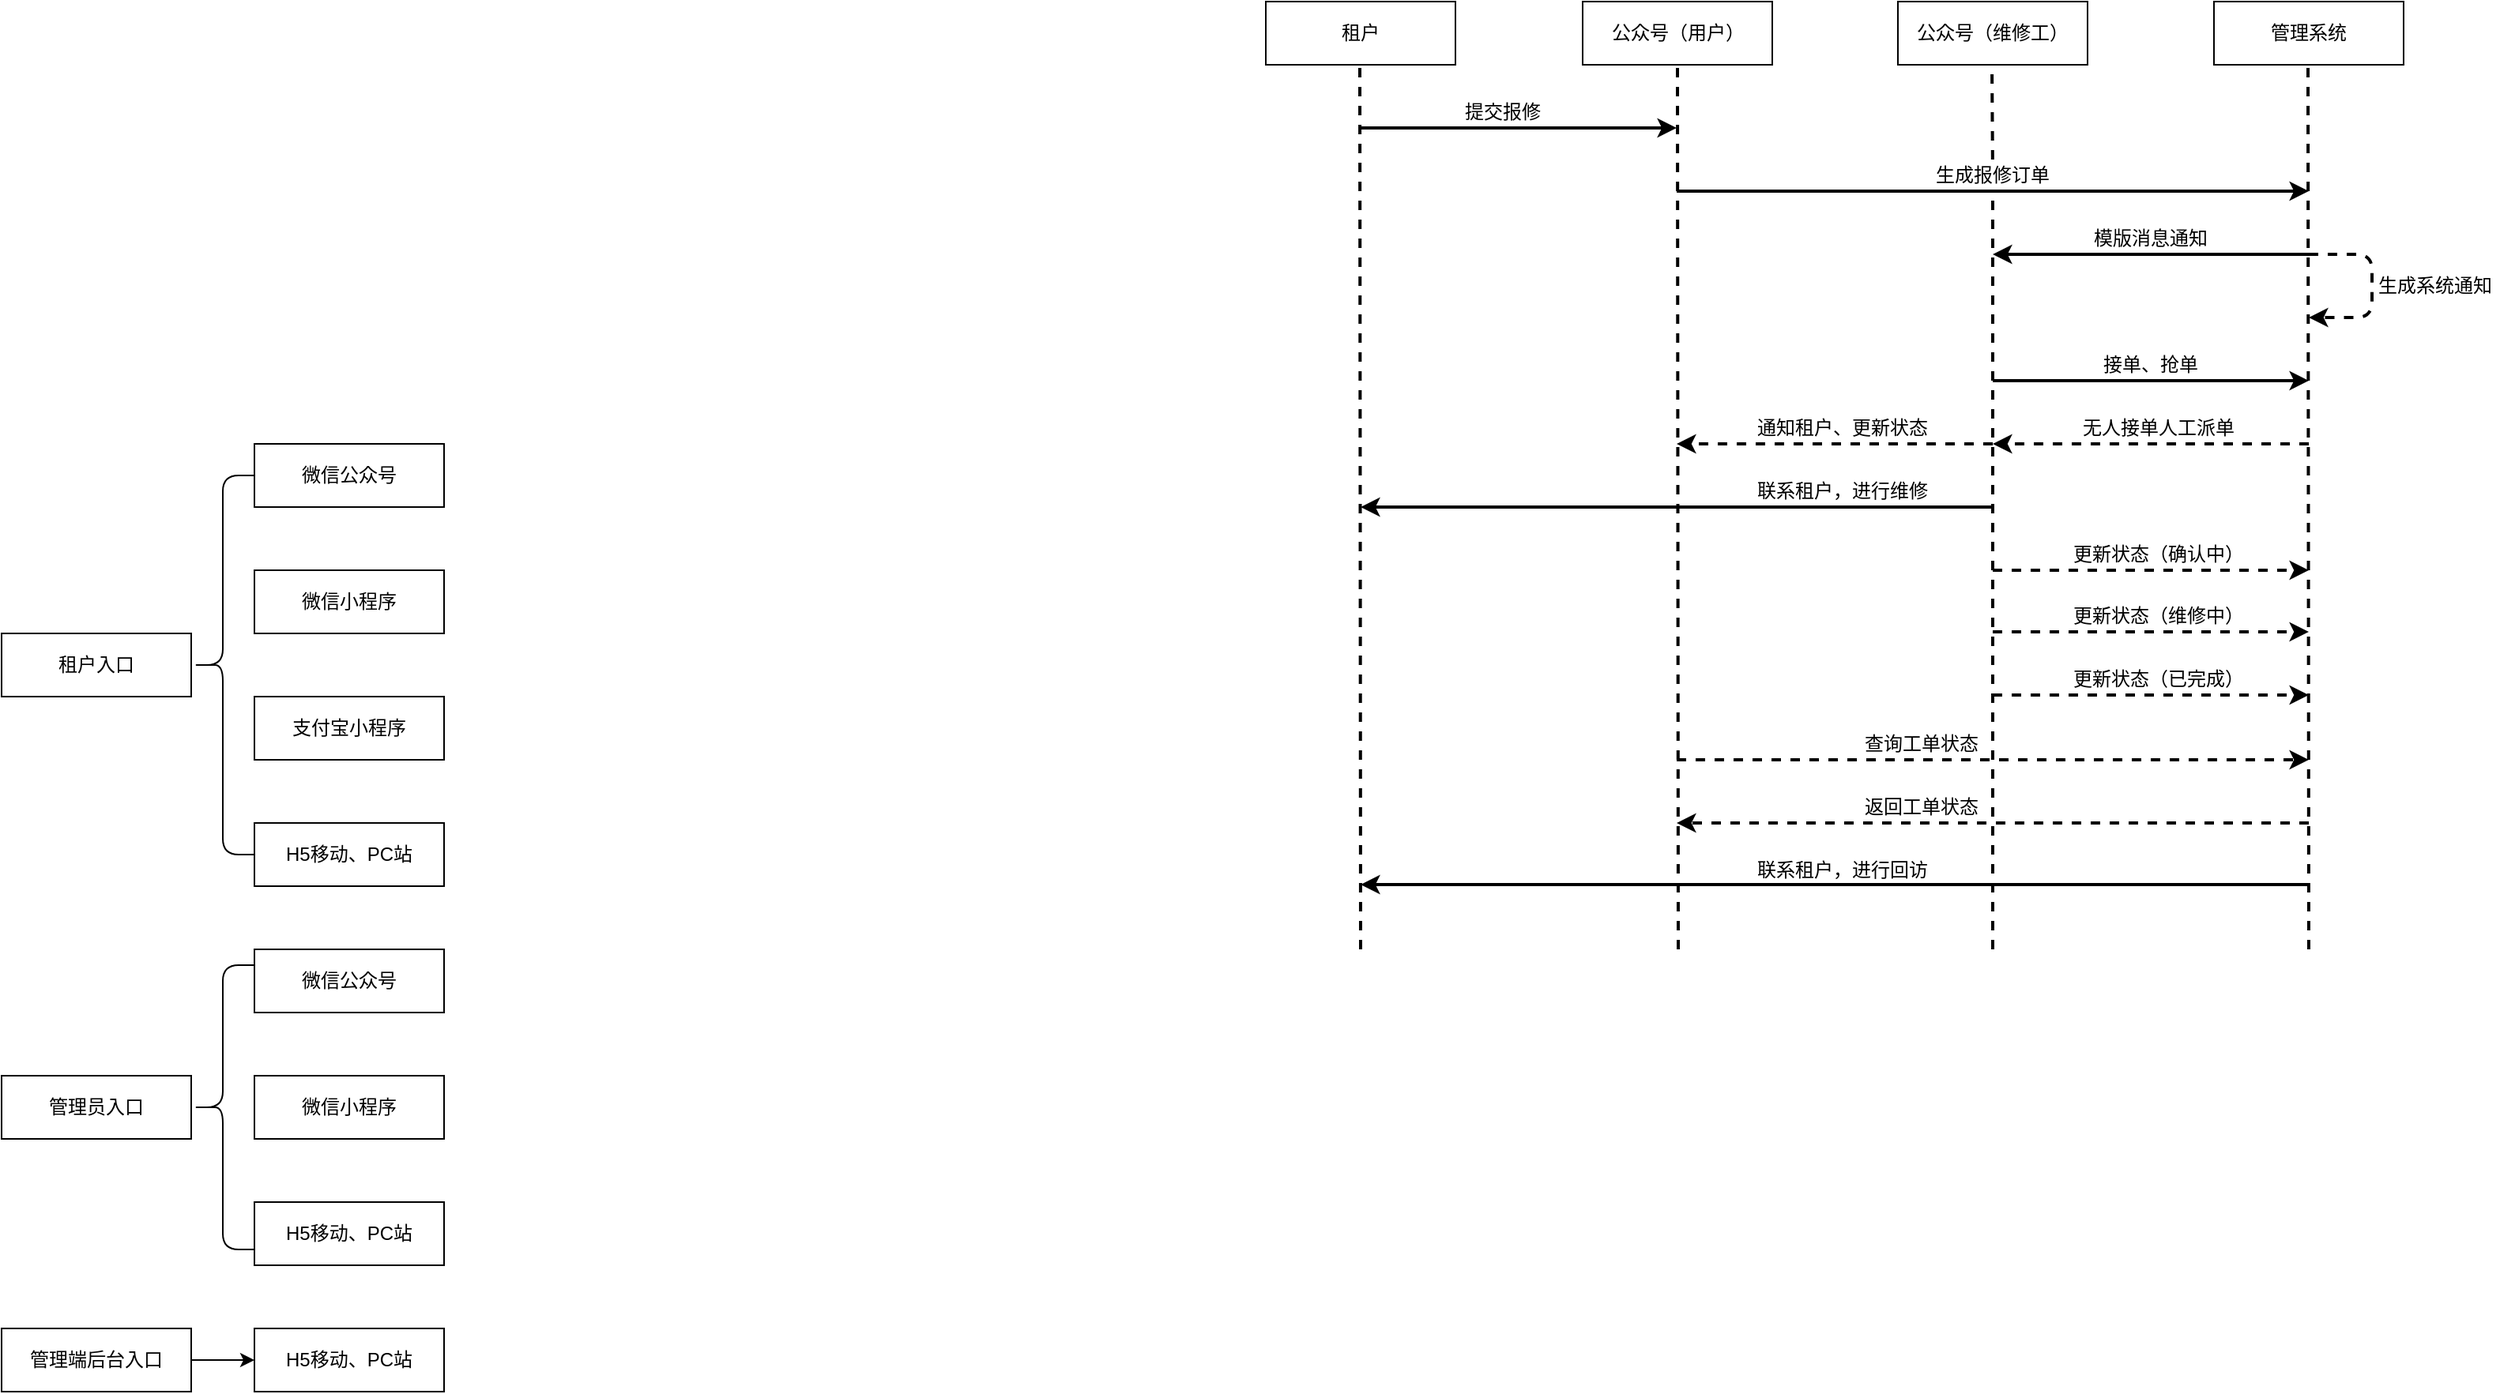 <mxfile version="14.7.1" type="github">
  <diagram id="moyvBZoqEqQ-8UYQ3a70" name="Page-1">
    <mxGraphModel dx="1186" dy="740" grid="1" gridSize="10" guides="1" tooltips="1" connect="1" arrows="1" fold="1" page="1" pageScale="1" pageWidth="827" pageHeight="1169" math="0" shadow="0">
      <root>
        <mxCell id="0" />
        <mxCell id="1" parent="0" />
        <mxCell id="YB-uOoayBmhUFbvPWa7u-1" value="管理员入口" style="rounded=0;whiteSpace=wrap;html=1;" parent="1" vertex="1">
          <mxGeometry x="240" y="880" width="120" height="40" as="geometry" />
        </mxCell>
        <mxCell id="YB-uOoayBmhUFbvPWa7u-2" value="租户入口" style="rounded=0;whiteSpace=wrap;html=1;" parent="1" vertex="1">
          <mxGeometry x="240" y="600" width="120" height="40" as="geometry" />
        </mxCell>
        <mxCell id="YB-uOoayBmhUFbvPWa7u-16" style="edgeStyle=orthogonalEdgeStyle;rounded=0;orthogonalLoop=1;jettySize=auto;html=1;exitX=1;exitY=0.5;exitDx=0;exitDy=0;entryX=0;entryY=0.5;entryDx=0;entryDy=0;" parent="1" source="YB-uOoayBmhUFbvPWa7u-3" target="YB-uOoayBmhUFbvPWa7u-15" edge="1">
          <mxGeometry relative="1" as="geometry" />
        </mxCell>
        <mxCell id="YB-uOoayBmhUFbvPWa7u-3" value="管理端后台入口" style="rounded=0;whiteSpace=wrap;html=1;" parent="1" vertex="1">
          <mxGeometry x="240" y="1040" width="120" height="40" as="geometry" />
        </mxCell>
        <mxCell id="YB-uOoayBmhUFbvPWa7u-4" value="微信公众号" style="rounded=0;whiteSpace=wrap;html=1;" parent="1" vertex="1">
          <mxGeometry x="400" y="480" width="120" height="40" as="geometry" />
        </mxCell>
        <mxCell id="YB-uOoayBmhUFbvPWa7u-5" value="微信小程序" style="rounded=0;whiteSpace=wrap;html=1;" parent="1" vertex="1">
          <mxGeometry x="400" y="560" width="120" height="40" as="geometry" />
        </mxCell>
        <mxCell id="YB-uOoayBmhUFbvPWa7u-6" value="支付宝小程序" style="rounded=0;whiteSpace=wrap;html=1;" parent="1" vertex="1">
          <mxGeometry x="400" y="640" width="120" height="40" as="geometry" />
        </mxCell>
        <mxCell id="YB-uOoayBmhUFbvPWa7u-9" value="" style="shape=curlyBracket;whiteSpace=wrap;html=1;rounded=1;" parent="1" vertex="1">
          <mxGeometry x="360" y="500" width="40" height="240" as="geometry" />
        </mxCell>
        <mxCell id="YB-uOoayBmhUFbvPWa7u-10" value="H5移动、PC站" style="rounded=0;whiteSpace=wrap;html=1;" parent="1" vertex="1">
          <mxGeometry x="400" y="720" width="120" height="40" as="geometry" />
        </mxCell>
        <mxCell id="YB-uOoayBmhUFbvPWa7u-11" value="H5移动、PC站" style="rounded=0;whiteSpace=wrap;html=1;" parent="1" vertex="1">
          <mxGeometry x="400" y="960" width="120" height="40" as="geometry" />
        </mxCell>
        <mxCell id="YB-uOoayBmhUFbvPWa7u-12" value="微信公众号" style="rounded=0;whiteSpace=wrap;html=1;" parent="1" vertex="1">
          <mxGeometry x="400" y="800" width="120" height="40" as="geometry" />
        </mxCell>
        <mxCell id="YB-uOoayBmhUFbvPWa7u-13" value="微信小程序" style="rounded=0;whiteSpace=wrap;html=1;" parent="1" vertex="1">
          <mxGeometry x="400" y="880" width="120" height="40" as="geometry" />
        </mxCell>
        <mxCell id="YB-uOoayBmhUFbvPWa7u-14" value="" style="shape=curlyBracket;whiteSpace=wrap;html=1;rounded=1;" parent="1" vertex="1">
          <mxGeometry x="360" y="810" width="40" height="180" as="geometry" />
        </mxCell>
        <mxCell id="YB-uOoayBmhUFbvPWa7u-15" value="H5移动、PC站" style="rounded=0;whiteSpace=wrap;html=1;" parent="1" vertex="1">
          <mxGeometry x="400" y="1040" width="120" height="40" as="geometry" />
        </mxCell>
        <mxCell id="7Hp0aEXJhVOCBosLb66T-6" value="公众号（用户）" style="rounded=0;whiteSpace=wrap;html=1;" vertex="1" parent="1">
          <mxGeometry x="1240.5" y="200" width="120" height="40" as="geometry" />
        </mxCell>
        <mxCell id="7Hp0aEXJhVOCBosLb66T-7" value="公众号（维修工）" style="rounded=0;whiteSpace=wrap;html=1;" vertex="1" parent="1">
          <mxGeometry x="1440" y="200" width="120" height="40" as="geometry" />
        </mxCell>
        <mxCell id="7Hp0aEXJhVOCBosLb66T-8" value="管理系统" style="rounded=0;whiteSpace=wrap;html=1;" vertex="1" parent="1">
          <mxGeometry x="1640" y="200" width="120" height="40" as="geometry" />
        </mxCell>
        <mxCell id="7Hp0aEXJhVOCBosLb66T-9" value="" style="endArrow=none;dashed=1;html=1;entryX=0.5;entryY=1;entryDx=0;entryDy=0;strokeWidth=2;" edge="1" parent="1" target="7Hp0aEXJhVOCBosLb66T-6">
          <mxGeometry width="50" height="50" relative="1" as="geometry">
            <mxPoint x="1301" y="800" as="sourcePoint" />
            <mxPoint x="1325.5" y="290" as="targetPoint" />
          </mxGeometry>
        </mxCell>
        <mxCell id="7Hp0aEXJhVOCBosLb66T-13" value="" style="endArrow=none;dashed=1;html=1;entryX=0.5;entryY=1;entryDx=0;entryDy=0;strokeWidth=2;startArrow=none;" edge="1" parent="1" source="7Hp0aEXJhVOCBosLb66T-21">
          <mxGeometry width="50" height="50" relative="1" as="geometry">
            <mxPoint x="1500" y="740" as="sourcePoint" />
            <mxPoint x="1499.5" y="240" as="targetPoint" />
          </mxGeometry>
        </mxCell>
        <mxCell id="7Hp0aEXJhVOCBosLb66T-14" value="" style="endArrow=none;dashed=1;html=1;entryX=0.5;entryY=1;entryDx=0;entryDy=0;strokeWidth=2;" edge="1" parent="1">
          <mxGeometry width="50" height="50" relative="1" as="geometry">
            <mxPoint x="1700" y="800" as="sourcePoint" />
            <mxPoint x="1699.5" y="240" as="targetPoint" />
          </mxGeometry>
        </mxCell>
        <mxCell id="7Hp0aEXJhVOCBosLb66T-16" value="租户" style="rounded=0;whiteSpace=wrap;html=1;" vertex="1" parent="1">
          <mxGeometry x="1040" y="200" width="120" height="40" as="geometry" />
        </mxCell>
        <mxCell id="7Hp0aEXJhVOCBosLb66T-17" value="" style="endArrow=none;dashed=1;html=1;entryX=0.5;entryY=1;entryDx=0;entryDy=0;strokeWidth=2;" edge="1" parent="1">
          <mxGeometry width="50" height="50" relative="1" as="geometry">
            <mxPoint x="1100" y="800" as="sourcePoint" />
            <mxPoint x="1099.5" y="240" as="targetPoint" />
          </mxGeometry>
        </mxCell>
        <mxCell id="7Hp0aEXJhVOCBosLb66T-18" value="" style="endArrow=classic;html=1;strokeWidth=2;" edge="1" parent="1">
          <mxGeometry width="50" height="50" relative="1" as="geometry">
            <mxPoint x="1100" y="280" as="sourcePoint" />
            <mxPoint x="1300" y="280" as="targetPoint" />
          </mxGeometry>
        </mxCell>
        <mxCell id="7Hp0aEXJhVOCBosLb66T-19" value="提交报修" style="text;html=1;strokeColor=none;fillColor=none;align=center;verticalAlign=middle;whiteSpace=wrap;rounded=0;" vertex="1" parent="1">
          <mxGeometry x="1150" y="260" width="80" height="20" as="geometry" />
        </mxCell>
        <mxCell id="7Hp0aEXJhVOCBosLb66T-20" value="" style="endArrow=classic;html=1;strokeWidth=2;" edge="1" parent="1">
          <mxGeometry width="50" height="50" relative="1" as="geometry">
            <mxPoint x="1300" y="320" as="sourcePoint" />
            <mxPoint x="1700" y="320" as="targetPoint" />
          </mxGeometry>
        </mxCell>
        <mxCell id="7Hp0aEXJhVOCBosLb66T-24" value="" style="endArrow=classic;html=1;strokeWidth=2;" edge="1" parent="1">
          <mxGeometry width="50" height="50" relative="1" as="geometry">
            <mxPoint x="1700" y="360" as="sourcePoint" />
            <mxPoint x="1500" y="360" as="targetPoint" />
          </mxGeometry>
        </mxCell>
        <mxCell id="7Hp0aEXJhVOCBosLb66T-25" value="模版消息通知" style="text;html=1;strokeColor=none;fillColor=none;align=center;verticalAlign=middle;whiteSpace=wrap;rounded=0;" vertex="1" parent="1">
          <mxGeometry x="1560" y="340" width="80" height="20" as="geometry" />
        </mxCell>
        <mxCell id="7Hp0aEXJhVOCBosLb66T-27" value="" style="edgeStyle=elbowEdgeStyle;elbow=horizontal;endArrow=classic;html=1;strokeWidth=2;dashed=1;" edge="1" parent="1">
          <mxGeometry width="50" height="50" relative="1" as="geometry">
            <mxPoint x="1700" y="360" as="sourcePoint" />
            <mxPoint x="1700" y="400" as="targetPoint" />
            <Array as="points">
              <mxPoint x="1740" y="380" />
            </Array>
          </mxGeometry>
        </mxCell>
        <mxCell id="7Hp0aEXJhVOCBosLb66T-21" value="生成报修订单" style="text;html=1;strokeColor=none;fillColor=none;align=center;verticalAlign=middle;whiteSpace=wrap;rounded=0;" vertex="1" parent="1">
          <mxGeometry x="1460" y="300" width="80" height="20" as="geometry" />
        </mxCell>
        <mxCell id="7Hp0aEXJhVOCBosLb66T-28" value="" style="endArrow=none;dashed=1;html=1;entryX=0.5;entryY=1;entryDx=0;entryDy=0;strokeWidth=2;" edge="1" parent="1" target="7Hp0aEXJhVOCBosLb66T-21">
          <mxGeometry width="50" height="50" relative="1" as="geometry">
            <mxPoint x="1500" y="800" as="sourcePoint" />
            <mxPoint x="1499.5" y="240" as="targetPoint" />
          </mxGeometry>
        </mxCell>
        <mxCell id="7Hp0aEXJhVOCBosLb66T-29" value="生成系统通知" style="text;html=1;strokeColor=none;fillColor=none;align=center;verticalAlign=middle;whiteSpace=wrap;rounded=0;" vertex="1" parent="1">
          <mxGeometry x="1740" y="370" width="80" height="20" as="geometry" />
        </mxCell>
        <mxCell id="7Hp0aEXJhVOCBosLb66T-31" value="" style="endArrow=classic;html=1;strokeWidth=2;" edge="1" parent="1">
          <mxGeometry width="50" height="50" relative="1" as="geometry">
            <mxPoint x="1500" y="440" as="sourcePoint" />
            <mxPoint x="1700" y="440" as="targetPoint" />
          </mxGeometry>
        </mxCell>
        <mxCell id="7Hp0aEXJhVOCBosLb66T-32" value="接单、抢单" style="text;html=1;strokeColor=none;fillColor=none;align=center;verticalAlign=middle;whiteSpace=wrap;rounded=0;" vertex="1" parent="1">
          <mxGeometry x="1560" y="420" width="80" height="20" as="geometry" />
        </mxCell>
        <mxCell id="7Hp0aEXJhVOCBosLb66T-33" value="" style="endArrow=classic;html=1;dashed=1;strokeWidth=2;" edge="1" parent="1">
          <mxGeometry width="50" height="50" relative="1" as="geometry">
            <mxPoint x="1700" y="480" as="sourcePoint" />
            <mxPoint x="1500" y="480" as="targetPoint" />
          </mxGeometry>
        </mxCell>
        <mxCell id="7Hp0aEXJhVOCBosLb66T-34" value="无人接单人工派单" style="text;html=1;strokeColor=none;fillColor=none;align=center;verticalAlign=middle;whiteSpace=wrap;rounded=0;" vertex="1" parent="1">
          <mxGeometry x="1550" y="460" width="110" height="20" as="geometry" />
        </mxCell>
        <mxCell id="7Hp0aEXJhVOCBosLb66T-35" value="" style="endArrow=classic;html=1;strokeWidth=2;dashed=1;" edge="1" parent="1">
          <mxGeometry width="50" height="50" relative="1" as="geometry">
            <mxPoint x="1500" y="480" as="sourcePoint" />
            <mxPoint x="1300" y="480" as="targetPoint" />
          </mxGeometry>
        </mxCell>
        <mxCell id="7Hp0aEXJhVOCBosLb66T-37" value="通知租户、更新状态" style="text;html=1;strokeColor=none;fillColor=none;align=center;verticalAlign=middle;whiteSpace=wrap;rounded=0;" vertex="1" parent="1">
          <mxGeometry x="1350" y="460" width="110" height="20" as="geometry" />
        </mxCell>
        <mxCell id="7Hp0aEXJhVOCBosLb66T-38" value="" style="endArrow=classic;html=1;strokeWidth=2;" edge="1" parent="1">
          <mxGeometry width="50" height="50" relative="1" as="geometry">
            <mxPoint x="1500" y="520" as="sourcePoint" />
            <mxPoint x="1100" y="520" as="targetPoint" />
          </mxGeometry>
        </mxCell>
        <mxCell id="7Hp0aEXJhVOCBosLb66T-39" value="联系租户，进行维修" style="text;html=1;strokeColor=none;fillColor=none;align=center;verticalAlign=middle;whiteSpace=wrap;rounded=0;" vertex="1" parent="1">
          <mxGeometry x="1350" y="500" width="110" height="20" as="geometry" />
        </mxCell>
        <mxCell id="7Hp0aEXJhVOCBosLb66T-40" value="" style="endArrow=classic;html=1;strokeWidth=2;dashed=1;" edge="1" parent="1">
          <mxGeometry width="50" height="50" relative="1" as="geometry">
            <mxPoint x="1500" y="560" as="sourcePoint" />
            <mxPoint x="1700" y="560" as="targetPoint" />
          </mxGeometry>
        </mxCell>
        <mxCell id="7Hp0aEXJhVOCBosLb66T-41" value="更新状态（确认中）" style="text;html=1;strokeColor=none;fillColor=none;align=center;verticalAlign=middle;whiteSpace=wrap;rounded=0;" vertex="1" parent="1">
          <mxGeometry x="1550" y="540" width="110" height="20" as="geometry" />
        </mxCell>
        <mxCell id="7Hp0aEXJhVOCBosLb66T-42" value="" style="endArrow=classic;html=1;strokeWidth=2;dashed=1;" edge="1" parent="1">
          <mxGeometry width="50" height="50" relative="1" as="geometry">
            <mxPoint x="1500" y="599" as="sourcePoint" />
            <mxPoint x="1700" y="599" as="targetPoint" />
          </mxGeometry>
        </mxCell>
        <mxCell id="7Hp0aEXJhVOCBosLb66T-43" value="更新状态（维修中）" style="text;html=1;strokeColor=none;fillColor=none;align=center;verticalAlign=middle;whiteSpace=wrap;rounded=0;" vertex="1" parent="1">
          <mxGeometry x="1550" y="579" width="110" height="20" as="geometry" />
        </mxCell>
        <mxCell id="7Hp0aEXJhVOCBosLb66T-44" value="" style="endArrow=classic;html=1;strokeWidth=2;dashed=1;" edge="1" parent="1">
          <mxGeometry width="50" height="50" relative="1" as="geometry">
            <mxPoint x="1500" y="639" as="sourcePoint" />
            <mxPoint x="1700" y="639" as="targetPoint" />
          </mxGeometry>
        </mxCell>
        <mxCell id="7Hp0aEXJhVOCBosLb66T-45" value="更新状态（已完成）" style="text;html=1;strokeColor=none;fillColor=none;align=center;verticalAlign=middle;whiteSpace=wrap;rounded=0;" vertex="1" parent="1">
          <mxGeometry x="1550" y="619" width="110" height="20" as="geometry" />
        </mxCell>
        <mxCell id="7Hp0aEXJhVOCBosLb66T-46" value="" style="endArrow=classic;html=1;strokeWidth=2;dashed=1;" edge="1" parent="1">
          <mxGeometry width="50" height="50" relative="1" as="geometry">
            <mxPoint x="1700" y="720" as="sourcePoint" />
            <mxPoint x="1300" y="720" as="targetPoint" />
          </mxGeometry>
        </mxCell>
        <mxCell id="7Hp0aEXJhVOCBosLb66T-47" value="返回工单状态" style="text;html=1;strokeColor=none;fillColor=none;align=center;verticalAlign=middle;whiteSpace=wrap;rounded=0;" vertex="1" parent="1">
          <mxGeometry x="1400" y="700" width="110" height="20" as="geometry" />
        </mxCell>
        <mxCell id="7Hp0aEXJhVOCBosLb66T-48" value="" style="endArrow=classic;html=1;strokeWidth=2;dashed=1;" edge="1" parent="1">
          <mxGeometry width="50" height="50" relative="1" as="geometry">
            <mxPoint x="1300" y="680" as="sourcePoint" />
            <mxPoint x="1700" y="680" as="targetPoint" />
          </mxGeometry>
        </mxCell>
        <mxCell id="7Hp0aEXJhVOCBosLb66T-49" value="查询工单状态" style="text;html=1;strokeColor=none;fillColor=none;align=center;verticalAlign=middle;whiteSpace=wrap;rounded=0;" vertex="1" parent="1">
          <mxGeometry x="1400" y="660" width="110" height="20" as="geometry" />
        </mxCell>
        <mxCell id="7Hp0aEXJhVOCBosLb66T-51" value="" style="endArrow=classic;html=1;strokeWidth=2;" edge="1" parent="1">
          <mxGeometry width="50" height="50" relative="1" as="geometry">
            <mxPoint x="1700" y="759" as="sourcePoint" />
            <mxPoint x="1100" y="759" as="targetPoint" />
          </mxGeometry>
        </mxCell>
        <mxCell id="7Hp0aEXJhVOCBosLb66T-52" value="联系租户，进行回访" style="text;html=1;strokeColor=none;fillColor=none;align=center;verticalAlign=middle;whiteSpace=wrap;rounded=0;" vertex="1" parent="1">
          <mxGeometry x="1350" y="740" width="110" height="20" as="geometry" />
        </mxCell>
      </root>
    </mxGraphModel>
  </diagram>
</mxfile>

